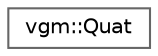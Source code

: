 digraph "Graphical Class Hierarchy"
{
 // LATEX_PDF_SIZE
  bgcolor="transparent";
  edge [fontname=Helvetica,fontsize=10,labelfontname=Helvetica,labelfontsize=10];
  node [fontname=Helvetica,fontsize=10,shape=box,height=0.2,width=0.4];
  rankdir="LR";
  Node0 [id="Node000000",label="vgm::Quat",height=0.2,width=0.4,color="grey40", fillcolor="white", style="filled",URL="$classvgm_1_1_quat.html",tooltip=" "];
}
